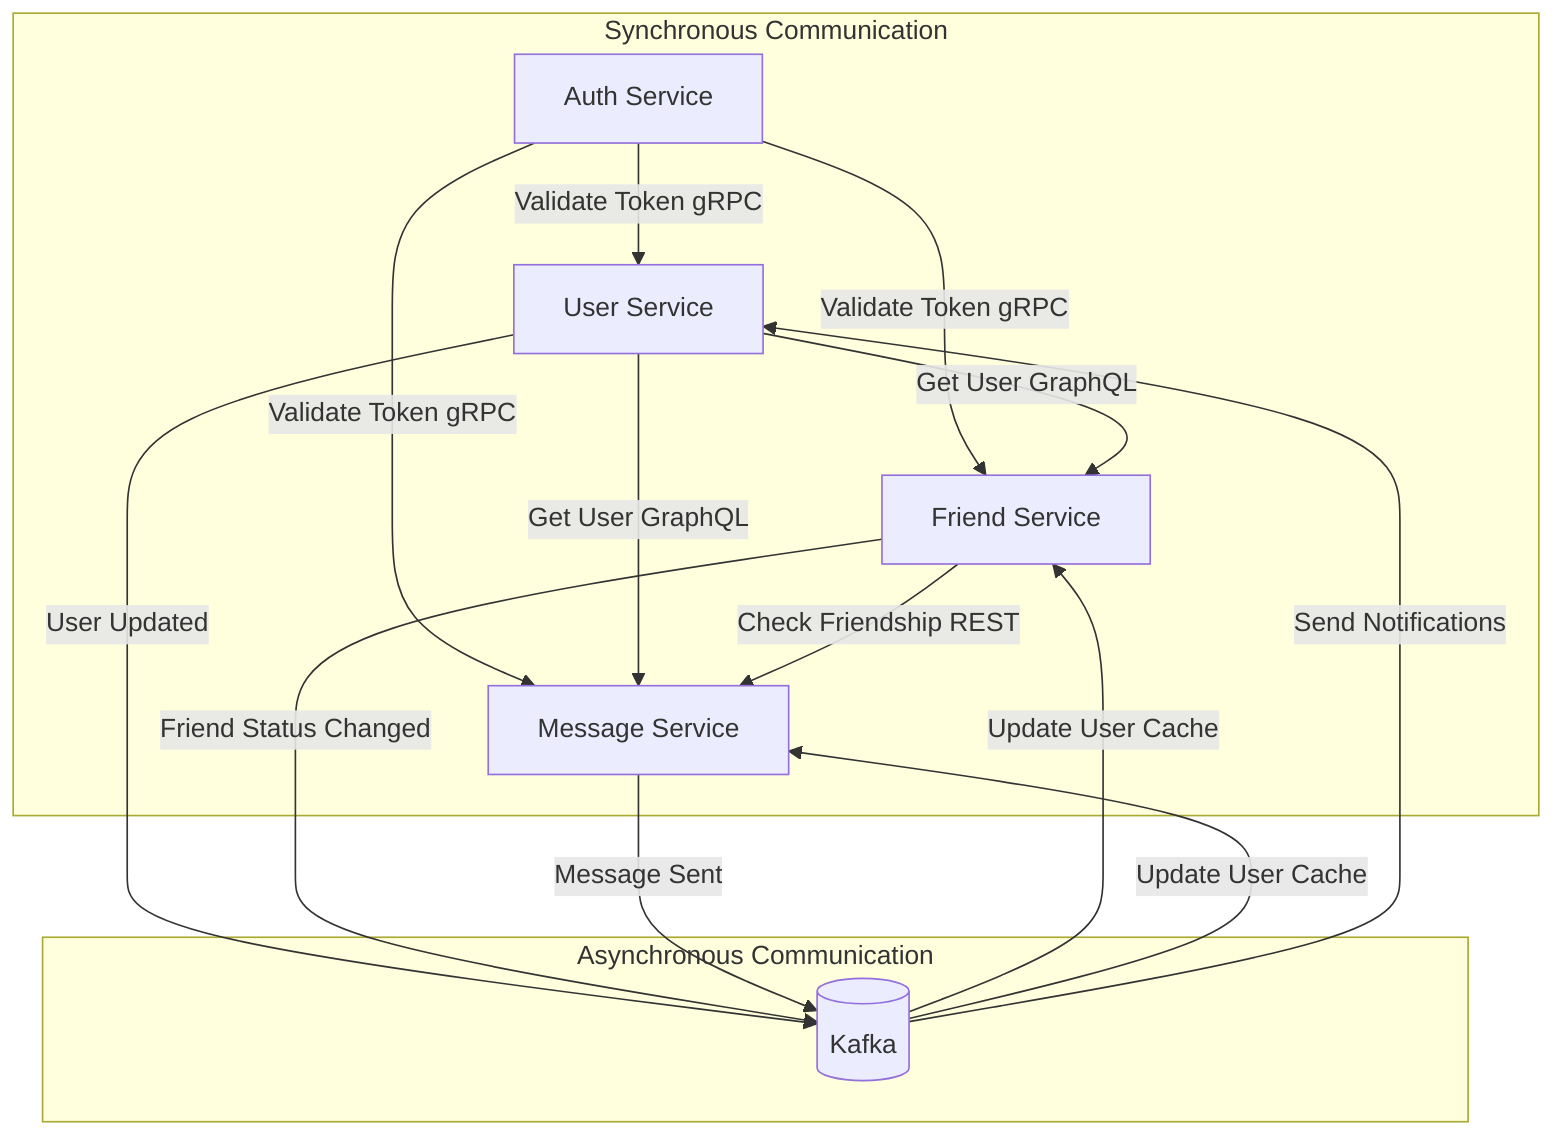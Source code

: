 flowchart TD
    subgraph Sync ["Synchronous Communication"]
        A[Auth Service]
        U[User Service]
        F[Friend Service]
        M[Message Service]

        A -->|Validate Token gRPC| U
        A -->|Validate Token gRPC| F
        A -->|Validate Token gRPC| M

        U -->|Get User GraphQL| F
        U -->|Get User GraphQL| M

        F -->|Check Friendship REST| M
    end

    subgraph Async ["Asynchronous Communication"]
        K[(Kafka)]

        U -->|User Updated| K
        F -->|Friend Status Changed| K
        M -->|Message Sent| K

        K -->|Update User Cache| F
        K -->|Update User Cache| M
        K -->|Send Notifications| U
    end